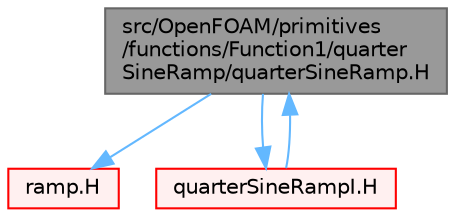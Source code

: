 digraph "src/OpenFOAM/primitives/functions/Function1/quarterSineRamp/quarterSineRamp.H"
{
 // LATEX_PDF_SIZE
  bgcolor="transparent";
  edge [fontname=Helvetica,fontsize=10,labelfontname=Helvetica,labelfontsize=10];
  node [fontname=Helvetica,fontsize=10,shape=box,height=0.2,width=0.4];
  Node1 [id="Node000001",label="src/OpenFOAM/primitives\l/functions/Function1/quarter\lSineRamp/quarterSineRamp.H",height=0.2,width=0.4,color="gray40", fillcolor="grey60", style="filled", fontcolor="black",tooltip=" "];
  Node1 -> Node2 [id="edge1_Node000001_Node000002",color="steelblue1",style="solid",tooltip=" "];
  Node2 [id="Node000002",label="ramp.H",height=0.2,width=0.4,color="red", fillcolor="#FFF0F0", style="filled",URL="$ramp_8H.html",tooltip=" "];
  Node1 -> Node194 [id="edge2_Node000001_Node000194",color="steelblue1",style="solid",tooltip=" "];
  Node194 [id="Node000194",label="quarterSineRampI.H",height=0.2,width=0.4,color="red", fillcolor="#FFF0F0", style="filled",URL="$quarterSineRampI_8H.html",tooltip=" "];
  Node194 -> Node1 [id="edge3_Node000194_Node000001",color="steelblue1",style="solid",tooltip=" "];
}

